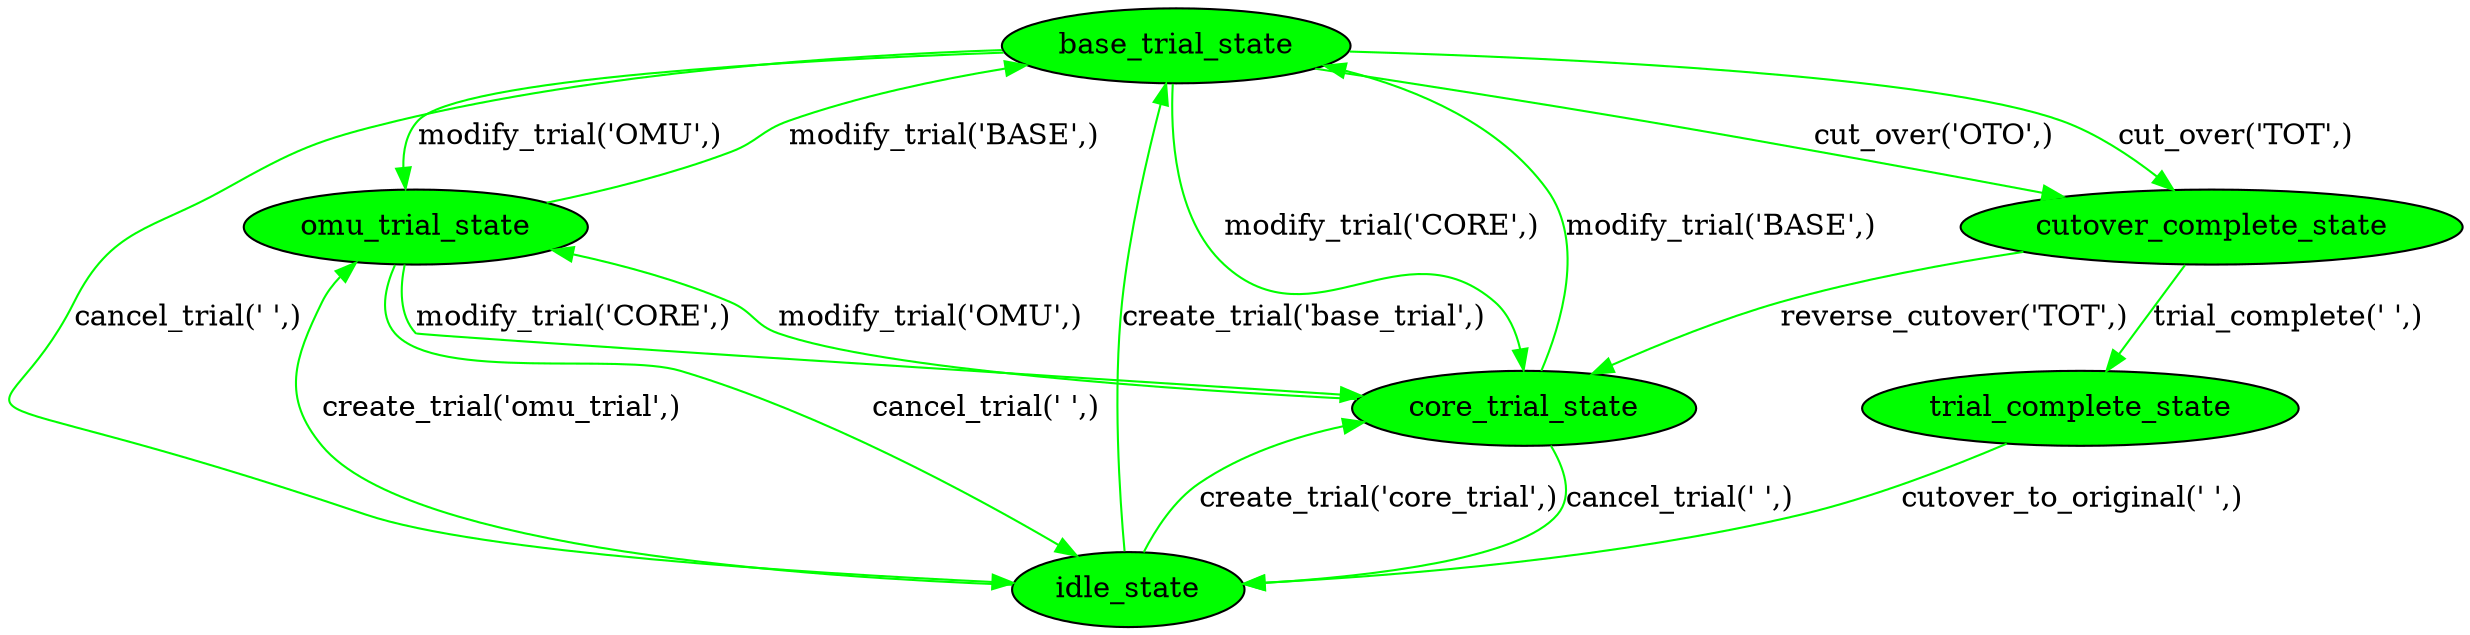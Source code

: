 digraph trial_state_machine {

  // Nodes
  base_trial_state [ style=filled, shape=ellipse, peripheries=1, fillcolor=green ]
  omu_trial_state [ style=filled, shape=ellipse, peripheries=1, fillcolor=green ]
  idle_state [ style=filled, shape=ellipse, peripheries=1, fillcolor=green ]
  core_trial_state [ style=filled, shape=ellipse, peripheries=1, fillcolor=green ]
  trial_complete_state [ style=filled, shape=ellipse, peripheries=1, fillcolor=green ]
  cutover_complete_state [ style=filled, shape=ellipse, peripheries=1, fillcolor=green ]

  // Transitions
  idle_state -> omu_trial_state [ label="create_trial('omu_trial',)", tooltip="create_trial('omu_trial',)",color="green"]
  idle_state -> core_trial_state [ label="create_trial('core_trial',)", tooltip="create_trial('core_trial',)",color="green"]
  idle_state -> base_trial_state [ label="create_trial('base_trial',)", tooltip="create_trial('base_trial',)",color="green"]
  omu_trial_state -> core_trial_state [ label="modify_trial('CORE',)", tooltip="modify_trial('CORE',)",color="green"]
  omu_trial_state -> base_trial_state [ label="modify_trial('BASE',)", tooltip="modify_trial('BASE',)",color="green"]
  omu_trial_state -> idle_state [ label="cancel_trial(' ',)", tooltip="cancel_trial(' ',)",color="green"]
  core_trial_state -> omu_trial_state [ label="modify_trial('OMU',)", tooltip="modify_trial('OMU',)",color="green"]
  core_trial_state -> base_trial_state [ label="modify_trial('BASE',)", tooltip="modify_trial('BASE',)",color="green"]
  core_trial_state -> idle_state [ label="cancel_trial(' ',)", tooltip="cancel_trial(' ',)",color="green"]
  base_trial_state -> omu_trial_state [ label="modify_trial('OMU',)", tooltip="modify_trial('OMU',)",color="green"]
  base_trial_state -> core_trial_state [ label="modify_trial('CORE',)", tooltip="modify_trial('CORE',)",color="green"]
  base_trial_state -> idle_state [ label="cancel_trial(' ',)", tooltip="cancel_trial(' ',)",color="green"]
  base_trial_state -> cutover_complete_state [ label="cut_over('OTO',)", tooltip="cut_over('OTO',)",color="green"]
  base_trial_state -> cutover_complete_state [ label="cut_over('TOT',)", tooltip="cut_over('TOT',)",color="green"]
  cutover_complete_state -> trial_complete_state [ label="trial_complete(' ',)", tooltip="trial_complete(' ',)",color="green"]
  cutover_complete_state -> core_trial_state [ label="reverse_cutover('TOT',)", tooltip="reverse_cutover('TOT',)",color="green"]
  trial_complete_state -> idle_state [ label="cutover_to_original(' ',)", tooltip="cutover_to_original(' ',)",color="green"]
}
